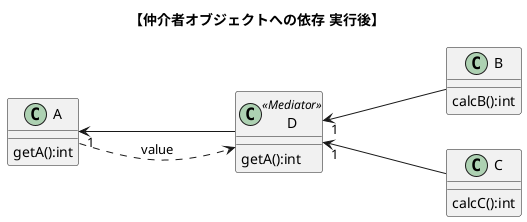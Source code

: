 @startuml map_class_push_CFD
title "【仲介者オブジェクトへの依存 実行後】"
left to right direction

class "A"{
    getA():int
}
class "B"{
    calcB():int
}
class "C"{
    calcC():int
}
class "D"<<Mediator>>{
    getA():int
}

"A" "1" <--- "D"
"A" ...> "D" : value

"D" "1" <--- "B"
"D" "1" <--- "C" 


@enduml